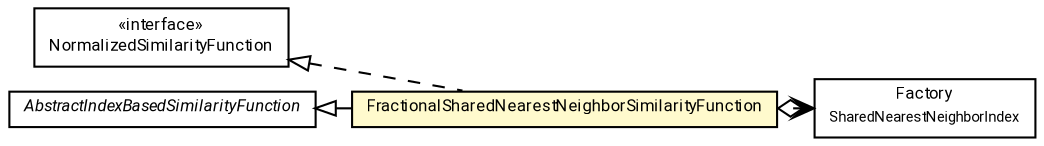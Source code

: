 #!/usr/local/bin/dot
#
# Class diagram 
# Generated by UMLGraph version R5_7_2-60-g0e99a6 (http://www.spinellis.gr/umlgraph/)
#

digraph G {
	graph [fontnames="svg"]
	edge [fontname="Roboto",fontsize=7,labelfontname="Roboto",labelfontsize=7,color="black"];
	node [fontname="Roboto",fontcolor="black",fontsize=8,shape=plaintext,margin=0,width=0,height=0];
	nodesep=0.15;
	ranksep=0.25;
	rankdir=LR;
	// de.lmu.ifi.dbs.elki.distance.similarityfunction.NormalizedSimilarityFunction<O>
	c4543765 [label=<<table title="de.lmu.ifi.dbs.elki.distance.similarityfunction.NormalizedSimilarityFunction" border="0" cellborder="1" cellspacing="0" cellpadding="2" href="NormalizedSimilarityFunction.html" target="_parent">
		<tr><td><table border="0" cellspacing="0" cellpadding="1">
		<tr><td align="center" balign="center"> &#171;interface&#187; </td></tr>
		<tr><td align="center" balign="center"> <font face="Roboto">NormalizedSimilarityFunction</font> </td></tr>
		</table></td></tr>
		</table>>, URL="NormalizedSimilarityFunction.html"];
	// de.lmu.ifi.dbs.elki.distance.similarityfunction.AbstractIndexBasedSimilarityFunction<O, F extends de.lmu.ifi.dbs.elki.index.IndexFactory<O>>
	c4544843 [label=<<table title="de.lmu.ifi.dbs.elki.distance.similarityfunction.AbstractIndexBasedSimilarityFunction" border="0" cellborder="1" cellspacing="0" cellpadding="2" href="AbstractIndexBasedSimilarityFunction.html" target="_parent">
		<tr><td><table border="0" cellspacing="0" cellpadding="1">
		<tr><td align="center" balign="center"> <font face="Roboto"><i>AbstractIndexBasedSimilarityFunction</i></font> </td></tr>
		</table></td></tr>
		</table>>, URL="AbstractIndexBasedSimilarityFunction.html"];
	// de.lmu.ifi.dbs.elki.distance.similarityfunction.FractionalSharedNearestNeighborSimilarityFunction<O>
	c4545152 [label=<<table title="de.lmu.ifi.dbs.elki.distance.similarityfunction.FractionalSharedNearestNeighborSimilarityFunction" border="0" cellborder="1" cellspacing="0" cellpadding="2" bgcolor="lemonChiffon" href="FractionalSharedNearestNeighborSimilarityFunction.html" target="_parent">
		<tr><td><table border="0" cellspacing="0" cellpadding="1">
		<tr><td align="center" balign="center"> <font face="Roboto">FractionalSharedNearestNeighborSimilarityFunction</font> </td></tr>
		</table></td></tr>
		</table>>, URL="FractionalSharedNearestNeighborSimilarityFunction.html"];
	// de.lmu.ifi.dbs.elki.distance.similarityfunction.FractionalSharedNearestNeighborSimilarityFunction<O> extends de.lmu.ifi.dbs.elki.distance.similarityfunction.AbstractIndexBasedSimilarityFunction<O, F extends de.lmu.ifi.dbs.elki.index.IndexFactory<O>>
	c4544843 -> c4545152 [arrowtail=empty,dir=back,weight=10];
	// de.lmu.ifi.dbs.elki.distance.similarityfunction.FractionalSharedNearestNeighborSimilarityFunction<O> implements de.lmu.ifi.dbs.elki.distance.similarityfunction.NormalizedSimilarityFunction<O>
	c4543765 -> c4545152 [arrowtail=empty,style=dashed,dir=back,weight=9];
	// de.lmu.ifi.dbs.elki.distance.similarityfunction.FractionalSharedNearestNeighborSimilarityFunction<O> navhas SharedNearestNeighborIndex.Factory
	c4545152 -> c4545858 [arrowhead=open,arrowtail=ediamond,dir=both,weight=3];
	// SharedNearestNeighborIndex.Factory
	c4545858[label=<<table title="SharedNearestNeighborIndex.Factory" border="0" cellborder="1" cellspacing="0" cellpadding="2" href="http://docs.oracle.com/javase/7/docs/api/SharedNearestNeighborIndex.Factory.html" target="_parent">
		<tr><td><table border="0" cellspacing="0" cellpadding="1">
		<tr><td align="center" balign="center"> <font face="Roboto">Factory</font> </td></tr>
		<tr><td align="center" balign="center"> <font face="Roboto" point-size="7.0">SharedNearestNeighborIndex</font> </td></tr>
		</table></td></tr>
		</table>>];
}

